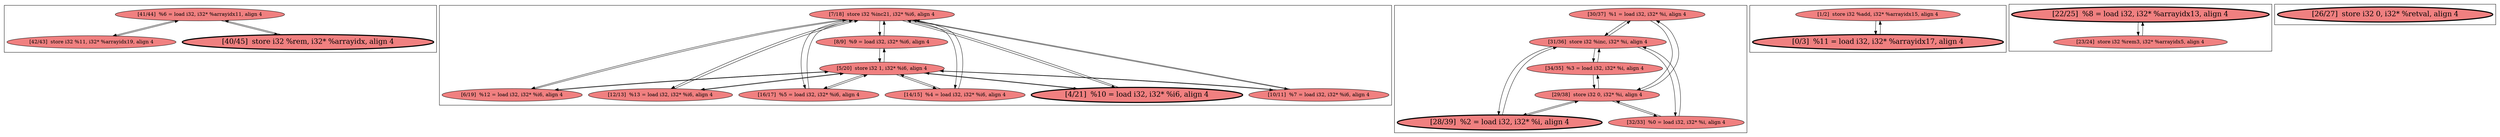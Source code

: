 
digraph G {



node91->node89 [ ]
node89->node91 [ ]
node82->node85 [ ]
node82->node77 [ ]
node78->node82 [ ]
node82->node78 [ ]
node79->node80 [ ]
node85->node79 [ ]
node79->node84 [ ]
node84->node82 [ ]
node95->node94 [ ]
node75->node76 [ ]
node91->node90 [ ]
node81->node82 [ ]
node97->node95 [ ]
node83->node79 [ ]
node97->node96 [ ]
node77->node82 [ ]
node96->node97 [ ]
node76->node75 [ ]
node84->node79 [ ]
node90->node91 [ ]
node82->node80 [ ]
node94->node95 [ ]
node83->node82 [ ]
node82->node83 [ ]
node82->node81 [ ]
node80->node82 [ ]
node79->node77 [ ]
node79->node83 [ ]
node94->node93 [ ]
node87->node86 [ ]
node77->node79 [ ]
node79->node85 [ ]
node92->node97 [ ]
node93->node94 [ ]
node79->node78 [ ]
node82->node84 [ ]
node92->node94 [ ]
node97->node92 [ ]
node80->node79 [ ]
node78->node79 [ ]
node85->node82 [ ]
node94->node92 [ ]
node86->node87 [ ]
node95->node97 [ ]
node81->node79 [ ]
node79->node81 [ ]
node97->node93 [ ]
node93->node97 [ ]
node94->node96 [ ]
node96->node94 [ ]


subgraph cluster4 {


node91 [fillcolor=lightcoral,label="[41/44]  %6 = load i32, i32* %arrayidx11, align 4",shape=ellipse,style=filled ]
node89 [fillcolor=lightcoral,label="[42/43]  store i32 %11, i32* %arrayidx19, align 4",shape=ellipse,style=filled ]
node90 [penwidth=3.0,fontsize=20,fillcolor=lightcoral,label="[40/45]  store i32 %rem, i32* %arrayidx, align 4",shape=ellipse,style=filled ]



}

subgraph cluster3 {


node88 [penwidth=3.0,fontsize=20,fillcolor=lightcoral,label="[26/27]  store i32 0, i32* %retval, align 4",shape=ellipse,style=filled ]



}

subgraph cluster2 {


node87 [penwidth=3.0,fontsize=20,fillcolor=lightcoral,label="[22/25]  %8 = load i32, i32* %arrayidx13, align 4",shape=ellipse,style=filled ]
node86 [fillcolor=lightcoral,label="[23/24]  store i32 %rem3, i32* %arrayidx5, align 4",shape=ellipse,style=filled ]



}

subgraph cluster5 {


node97 [fillcolor=lightcoral,label="[29/38]  store i32 0, i32* %i, align 4",shape=ellipse,style=filled ]
node96 [penwidth=3.0,fontsize=20,fillcolor=lightcoral,label="[28/39]  %2 = load i32, i32* %i, align 4",shape=ellipse,style=filled ]
node95 [fillcolor=lightcoral,label="[30/37]  %1 = load i32, i32* %i, align 4",shape=ellipse,style=filled ]
node94 [fillcolor=lightcoral,label="[31/36]  store i32 %inc, i32* %i, align 4",shape=ellipse,style=filled ]
node92 [fillcolor=lightcoral,label="[34/35]  %3 = load i32, i32* %i, align 4",shape=ellipse,style=filled ]
node93 [fillcolor=lightcoral,label="[32/33]  %0 = load i32, i32* %i, align 4",shape=ellipse,style=filled ]



}

subgraph cluster0 {


node76 [penwidth=3.0,fontsize=20,fillcolor=lightcoral,label="[0/3]  %11 = load i32, i32* %arrayidx17, align 4",shape=ellipse,style=filled ]
node75 [fillcolor=lightcoral,label="[1/2]  store i32 %add, i32* %arrayidx15, align 4",shape=ellipse,style=filled ]



}

subgraph cluster1 {


node85 [fillcolor=lightcoral,label="[8/9]  %9 = load i32, i32* %i6, align 4",shape=ellipse,style=filled ]
node84 [fillcolor=lightcoral,label="[10/11]  %7 = load i32, i32* %i6, align 4",shape=ellipse,style=filled ]
node83 [fillcolor=lightcoral,label="[12/13]  %13 = load i32, i32* %i6, align 4",shape=ellipse,style=filled ]
node78 [fillcolor=lightcoral,label="[14/15]  %4 = load i32, i32* %i6, align 4",shape=ellipse,style=filled ]
node77 [fillcolor=lightcoral,label="[16/17]  %5 = load i32, i32* %i6, align 4",shape=ellipse,style=filled ]
node79 [fillcolor=lightcoral,label="[5/20]  store i32 1, i32* %i6, align 4",shape=ellipse,style=filled ]
node80 [penwidth=3.0,fontsize=20,fillcolor=lightcoral,label="[4/21]  %10 = load i32, i32* %i6, align 4",shape=ellipse,style=filled ]
node82 [fillcolor=lightcoral,label="[7/18]  store i32 %inc21, i32* %i6, align 4",shape=ellipse,style=filled ]
node81 [fillcolor=lightcoral,label="[6/19]  %12 = load i32, i32* %i6, align 4",shape=ellipse,style=filled ]



}

}
